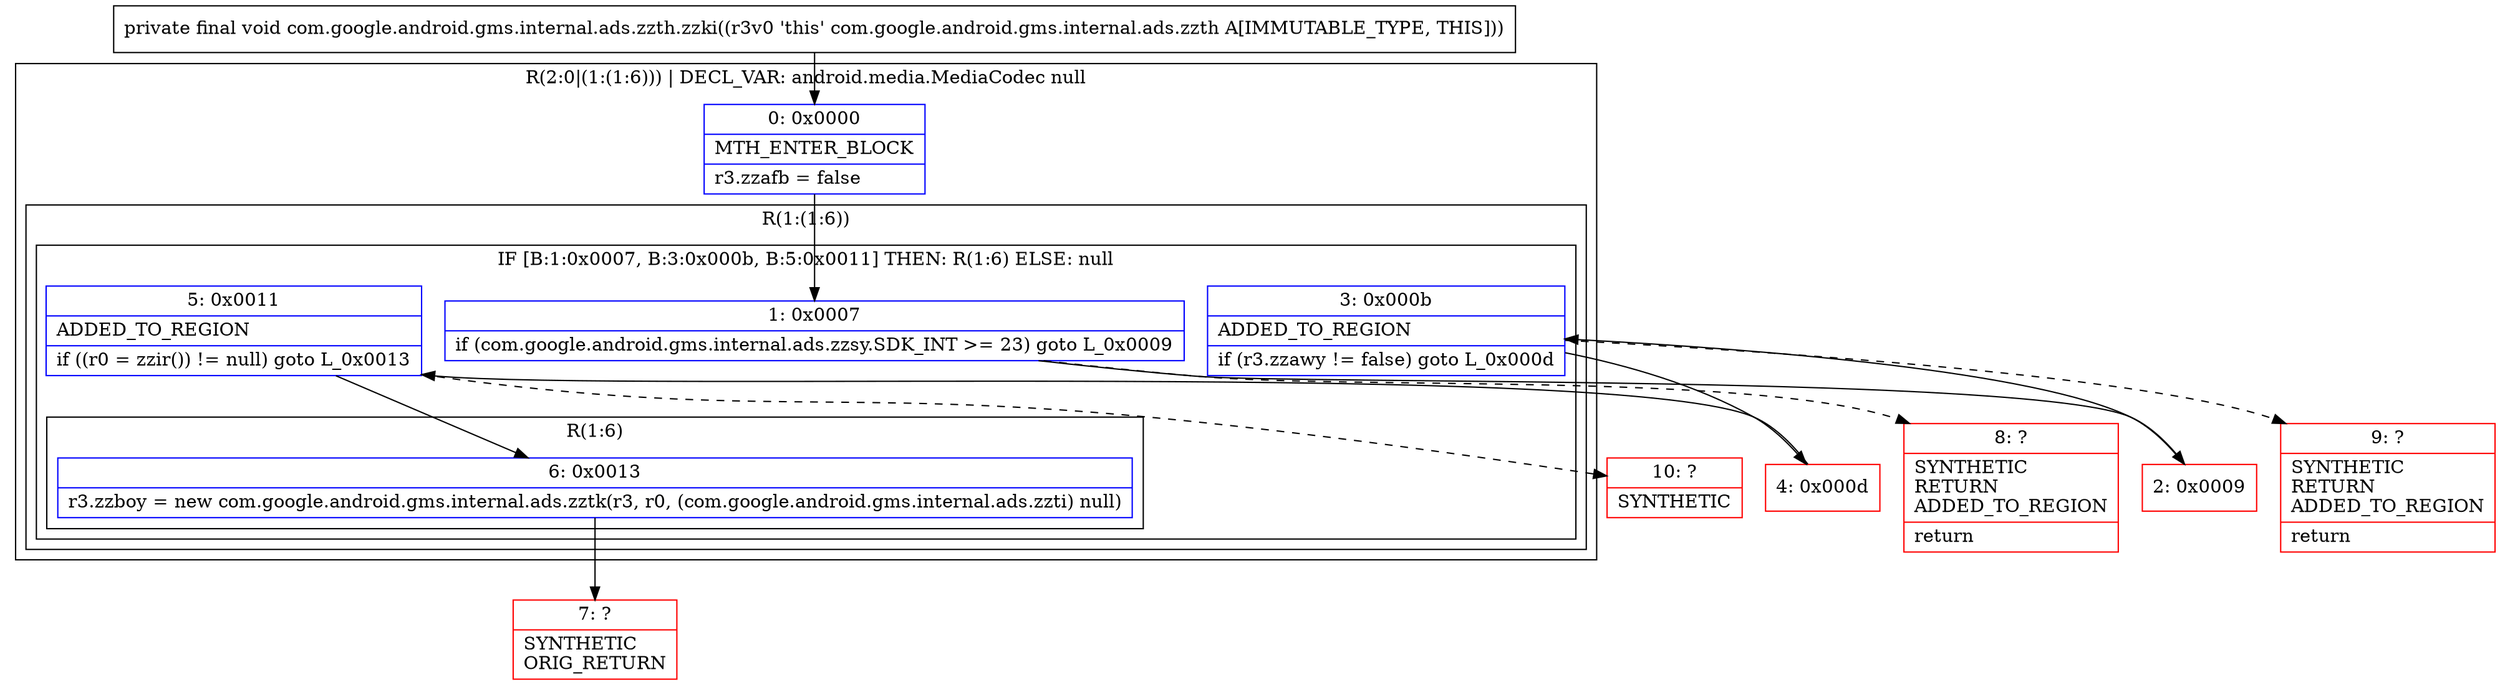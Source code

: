 digraph "CFG forcom.google.android.gms.internal.ads.zzth.zzki()V" {
subgraph cluster_Region_1800678875 {
label = "R(2:0|(1:(1:6))) | DECL_VAR: android.media.MediaCodec null\l";
node [shape=record,color=blue];
Node_0 [shape=record,label="{0\:\ 0x0000|MTH_ENTER_BLOCK\l|r3.zzafb = false\l}"];
subgraph cluster_Region_1493821337 {
label = "R(1:(1:6))";
node [shape=record,color=blue];
subgraph cluster_IfRegion_58183341 {
label = "IF [B:1:0x0007, B:3:0x000b, B:5:0x0011] THEN: R(1:6) ELSE: null";
node [shape=record,color=blue];
Node_1 [shape=record,label="{1\:\ 0x0007|if (com.google.android.gms.internal.ads.zzsy.SDK_INT \>= 23) goto L_0x0009\l}"];
Node_3 [shape=record,label="{3\:\ 0x000b|ADDED_TO_REGION\l|if (r3.zzawy != false) goto L_0x000d\l}"];
Node_5 [shape=record,label="{5\:\ 0x0011|ADDED_TO_REGION\l|if ((r0 = zzir()) != null) goto L_0x0013\l}"];
subgraph cluster_Region_1920533581 {
label = "R(1:6)";
node [shape=record,color=blue];
Node_6 [shape=record,label="{6\:\ 0x0013|r3.zzboy = new com.google.android.gms.internal.ads.zztk(r3, r0, (com.google.android.gms.internal.ads.zzti) null)\l}"];
}
}
}
}
Node_2 [shape=record,color=red,label="{2\:\ 0x0009}"];
Node_4 [shape=record,color=red,label="{4\:\ 0x000d}"];
Node_7 [shape=record,color=red,label="{7\:\ ?|SYNTHETIC\lORIG_RETURN\l}"];
Node_8 [shape=record,color=red,label="{8\:\ ?|SYNTHETIC\lRETURN\lADDED_TO_REGION\l|return\l}"];
Node_9 [shape=record,color=red,label="{9\:\ ?|SYNTHETIC\lRETURN\lADDED_TO_REGION\l|return\l}"];
Node_10 [shape=record,color=red,label="{10\:\ ?|SYNTHETIC\l}"];
MethodNode[shape=record,label="{private final void com.google.android.gms.internal.ads.zzth.zzki((r3v0 'this' com.google.android.gms.internal.ads.zzth A[IMMUTABLE_TYPE, THIS])) }"];
MethodNode -> Node_0;
Node_0 -> Node_1;
Node_1 -> Node_2;
Node_1 -> Node_8[style=dashed];
Node_3 -> Node_4;
Node_3 -> Node_9[style=dashed];
Node_5 -> Node_6;
Node_5 -> Node_10[style=dashed];
Node_6 -> Node_7;
Node_2 -> Node_3;
Node_4 -> Node_5;
}

